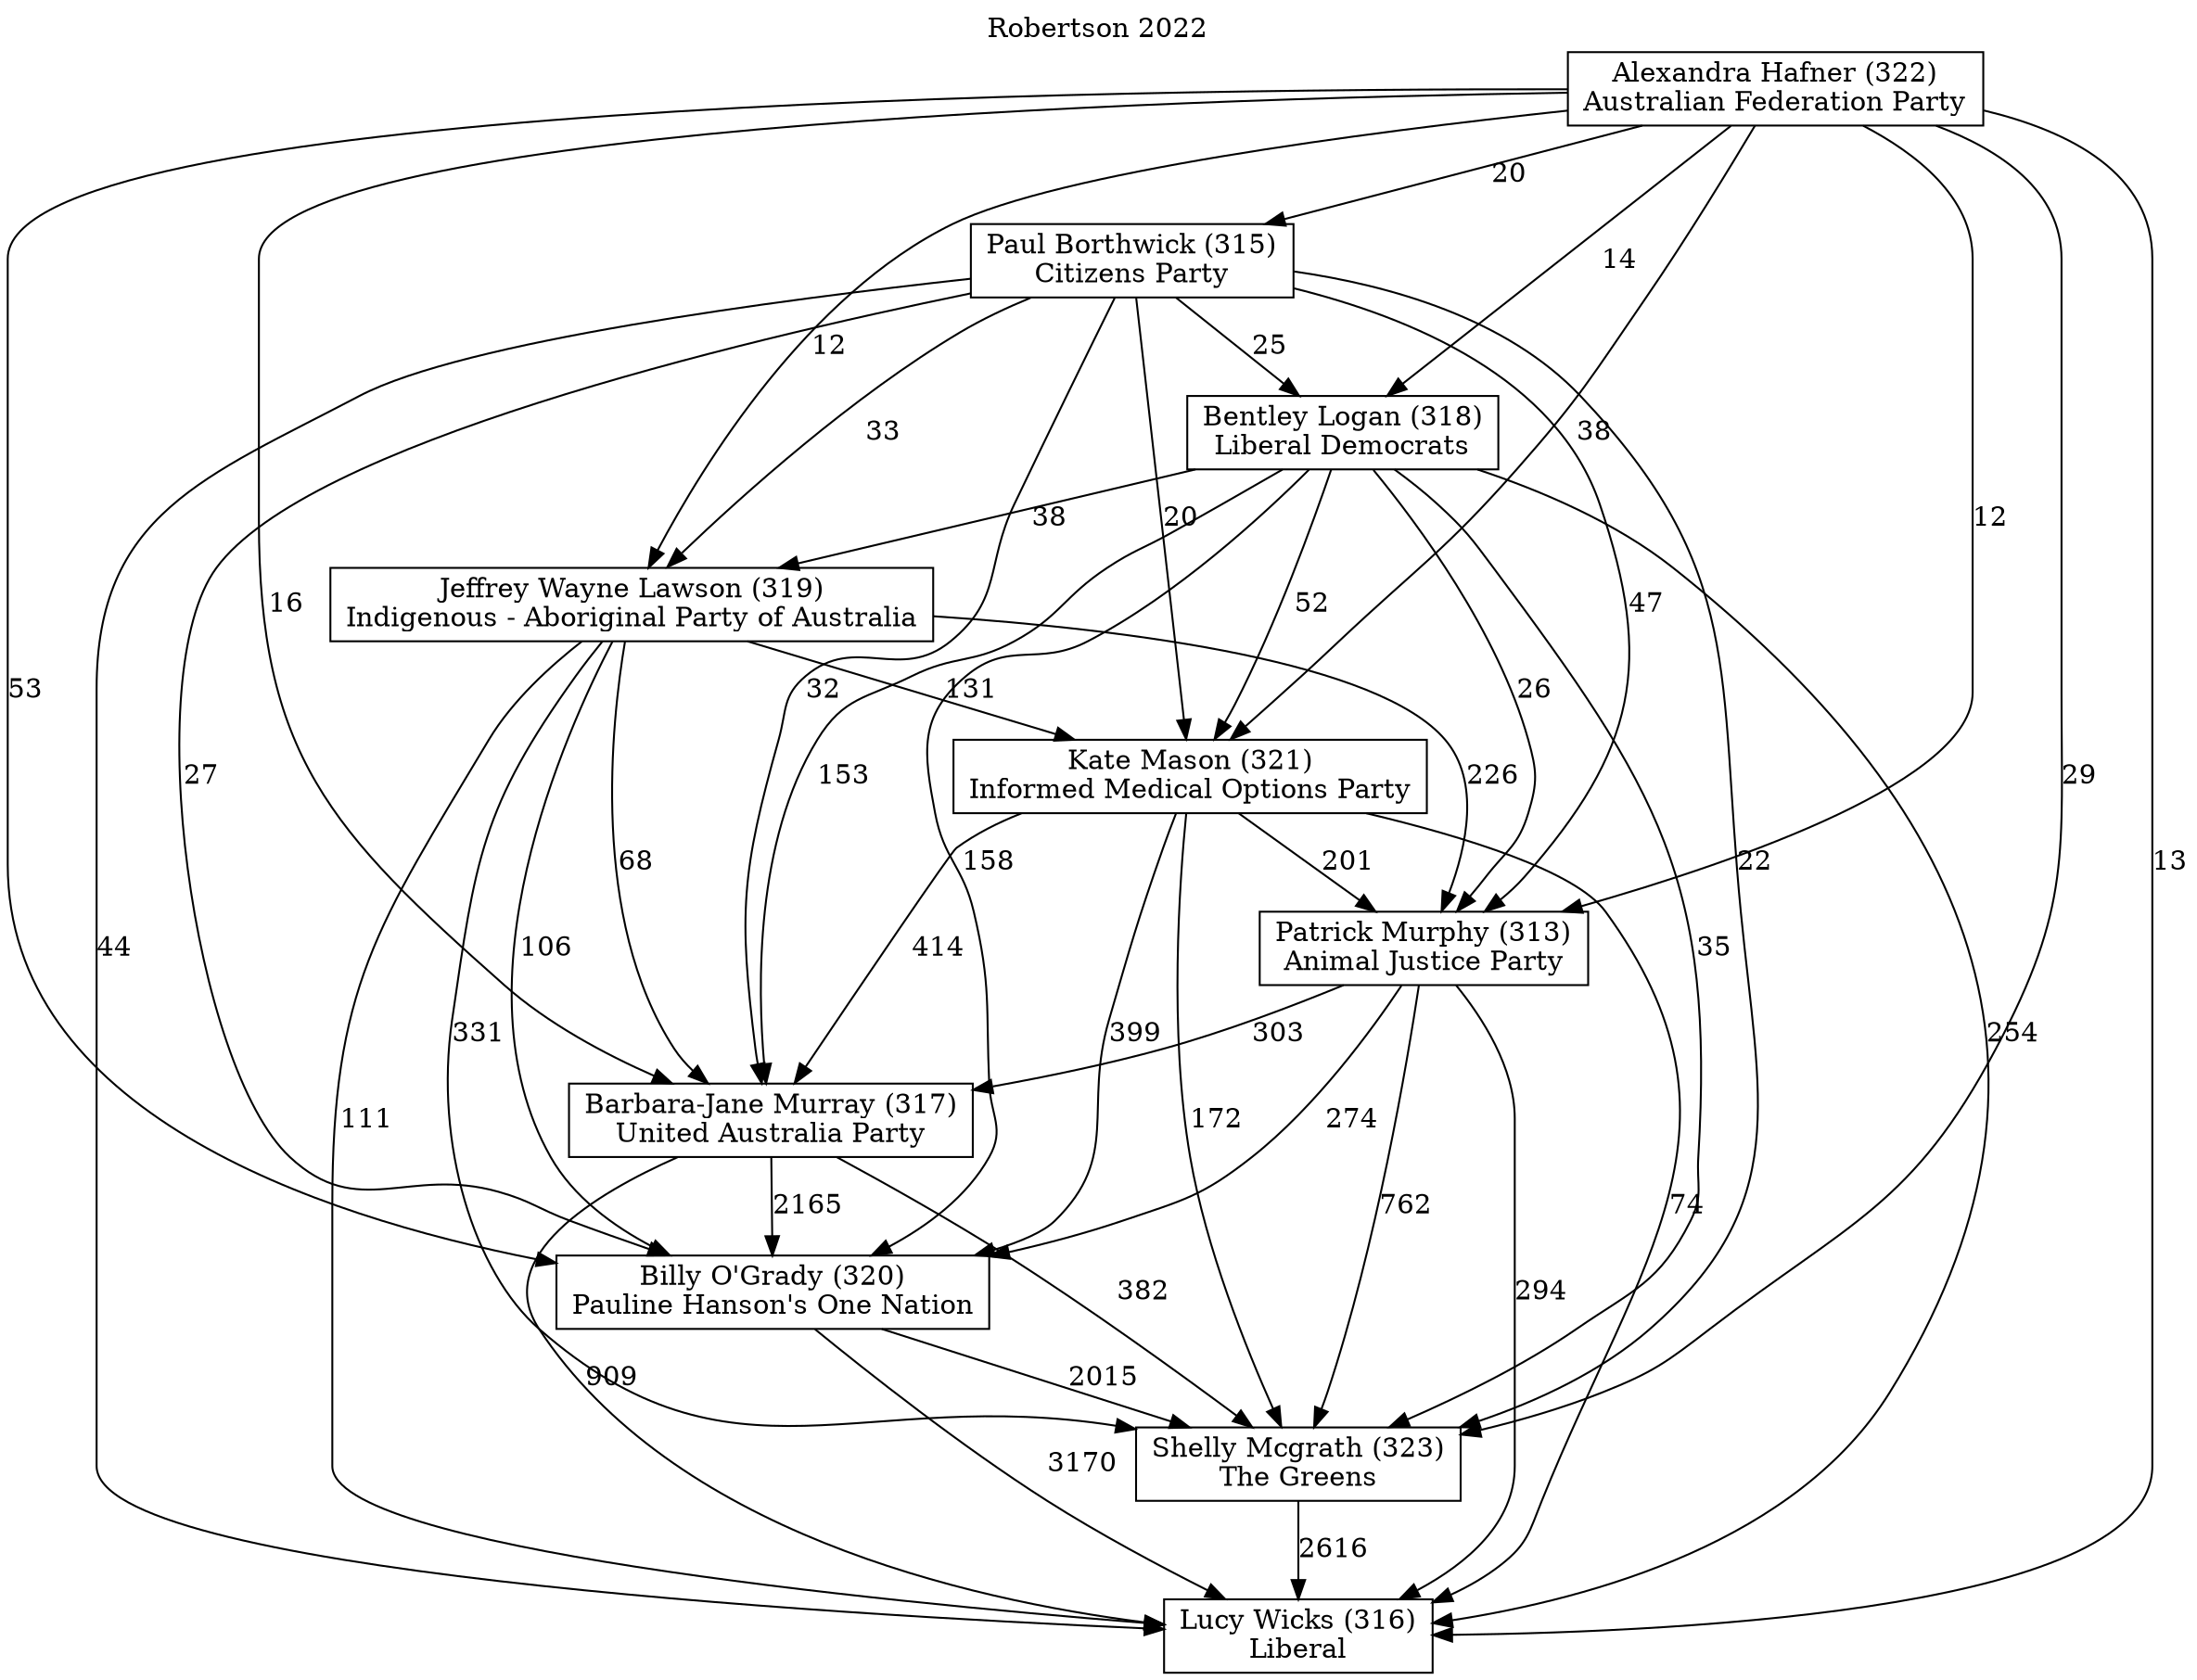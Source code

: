 // House preference flow
digraph "Lucy Wicks (316)_Robertson_2022" {
	graph [label="Robertson 2022" labelloc=t mclimit=10]
	node [shape=box]
	"Lucy Wicks (316)" [label="Lucy Wicks (316)
Liberal"]
	"Shelly Mcgrath (323)" [label="Shelly Mcgrath (323)
The Greens"]
	"Billy O'Grady (320)" [label="Billy O'Grady (320)
Pauline Hanson's One Nation"]
	"Barbara-Jane Murray (317)" [label="Barbara-Jane Murray (317)
United Australia Party"]
	"Patrick Murphy (313)" [label="Patrick Murphy (313)
Animal Justice Party"]
	"Kate Mason (321)" [label="Kate Mason (321)
Informed Medical Options Party"]
	"Jeffrey Wayne Lawson (319)" [label="Jeffrey Wayne Lawson (319)
Indigenous - Aboriginal Party of Australia"]
	"Bentley Logan (318)" [label="Bentley Logan (318)
Liberal Democrats"]
	"Paul Borthwick (315)" [label="Paul Borthwick (315)
Citizens Party"]
	"Alexandra Hafner (322)" [label="Alexandra Hafner (322)
Australian Federation Party"]
	"Shelly Mcgrath (323)" -> "Lucy Wicks (316)" [label=2616]
	"Billy O'Grady (320)" -> "Shelly Mcgrath (323)" [label=2015]
	"Barbara-Jane Murray (317)" -> "Billy O'Grady (320)" [label=2165]
	"Patrick Murphy (313)" -> "Barbara-Jane Murray (317)" [label=303]
	"Kate Mason (321)" -> "Patrick Murphy (313)" [label=201]
	"Jeffrey Wayne Lawson (319)" -> "Kate Mason (321)" [label=131]
	"Bentley Logan (318)" -> "Jeffrey Wayne Lawson (319)" [label=38]
	"Paul Borthwick (315)" -> "Bentley Logan (318)" [label=25]
	"Alexandra Hafner (322)" -> "Paul Borthwick (315)" [label=20]
	"Billy O'Grady (320)" -> "Lucy Wicks (316)" [label=3170]
	"Barbara-Jane Murray (317)" -> "Lucy Wicks (316)" [label=909]
	"Patrick Murphy (313)" -> "Lucy Wicks (316)" [label=294]
	"Kate Mason (321)" -> "Lucy Wicks (316)" [label=74]
	"Jeffrey Wayne Lawson (319)" -> "Lucy Wicks (316)" [label=111]
	"Bentley Logan (318)" -> "Lucy Wicks (316)" [label=254]
	"Paul Borthwick (315)" -> "Lucy Wicks (316)" [label=44]
	"Alexandra Hafner (322)" -> "Lucy Wicks (316)" [label=13]
	"Alexandra Hafner (322)" -> "Bentley Logan (318)" [label=14]
	"Paul Borthwick (315)" -> "Jeffrey Wayne Lawson (319)" [label=33]
	"Alexandra Hafner (322)" -> "Jeffrey Wayne Lawson (319)" [label=12]
	"Bentley Logan (318)" -> "Kate Mason (321)" [label=52]
	"Paul Borthwick (315)" -> "Kate Mason (321)" [label=20]
	"Alexandra Hafner (322)" -> "Kate Mason (321)" [label=38]
	"Jeffrey Wayne Lawson (319)" -> "Patrick Murphy (313)" [label=226]
	"Bentley Logan (318)" -> "Patrick Murphy (313)" [label=26]
	"Paul Borthwick (315)" -> "Patrick Murphy (313)" [label=47]
	"Alexandra Hafner (322)" -> "Patrick Murphy (313)" [label=12]
	"Kate Mason (321)" -> "Barbara-Jane Murray (317)" [label=414]
	"Jeffrey Wayne Lawson (319)" -> "Barbara-Jane Murray (317)" [label=68]
	"Bentley Logan (318)" -> "Barbara-Jane Murray (317)" [label=153]
	"Paul Borthwick (315)" -> "Barbara-Jane Murray (317)" [label=32]
	"Alexandra Hafner (322)" -> "Barbara-Jane Murray (317)" [label=16]
	"Patrick Murphy (313)" -> "Billy O'Grady (320)" [label=274]
	"Kate Mason (321)" -> "Billy O'Grady (320)" [label=399]
	"Jeffrey Wayne Lawson (319)" -> "Billy O'Grady (320)" [label=106]
	"Bentley Logan (318)" -> "Billy O'Grady (320)" [label=158]
	"Paul Borthwick (315)" -> "Billy O'Grady (320)" [label=27]
	"Alexandra Hafner (322)" -> "Billy O'Grady (320)" [label=53]
	"Barbara-Jane Murray (317)" -> "Shelly Mcgrath (323)" [label=382]
	"Patrick Murphy (313)" -> "Shelly Mcgrath (323)" [label=762]
	"Kate Mason (321)" -> "Shelly Mcgrath (323)" [label=172]
	"Jeffrey Wayne Lawson (319)" -> "Shelly Mcgrath (323)" [label=331]
	"Bentley Logan (318)" -> "Shelly Mcgrath (323)" [label=35]
	"Paul Borthwick (315)" -> "Shelly Mcgrath (323)" [label=22]
	"Alexandra Hafner (322)" -> "Shelly Mcgrath (323)" [label=29]
}
